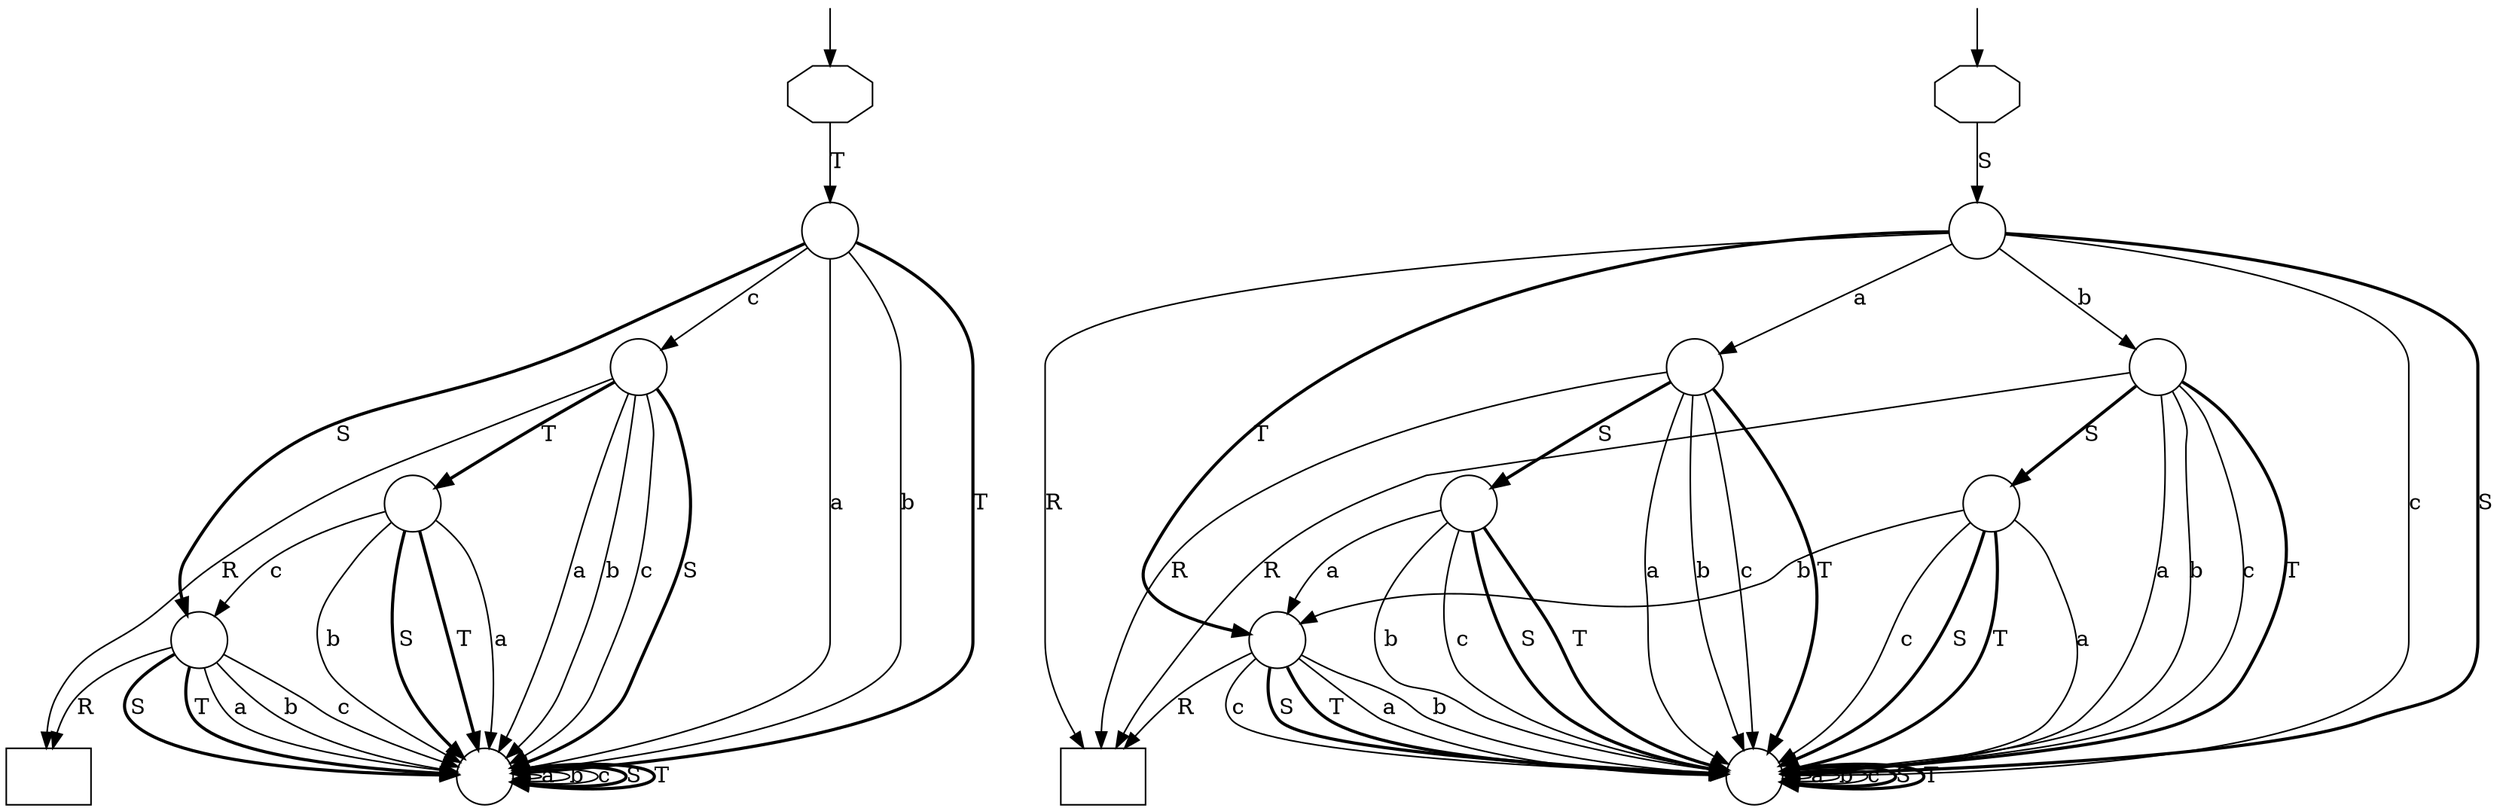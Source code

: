 digraph g {

	s0 [shape="octagon" label=""];
	s1 [shape="box" label=""];
	s2 [shape="circle" label=""];
	s3 [shape="circle" label=""];
	s4 [shape="circle" label=""];
	s5 [shape="circle" label=""];
	s6 [shape="circle" label=""];
	s7 [shape="octagon" label=""];
	s8 [shape="box" label=""];
	s9 [shape="circle" label=""];
	s10 [shape="circle" label=""];
	s11 [shape="circle" label=""];
	s12 [shape="circle" label=""];
	s13 [shape="circle" label=""];
	s14 [shape="circle" label=""];
	s15 [shape="circle" label=""];
	s0 -> s2 [style="" label="T"];
	s2 -> s6 [style="" label="a"];
	s2 -> s6 [style="" label="b"];
	s2 -> s4 [style="" label="c"];
	s2 -> s3 [style="bold" label="S"];
	s2 -> s6 [style="bold" label="T"];
	s3 -> s1 [style="" label="R"];
	s3 -> s6 [style="" label="a"];
	s3 -> s6 [style="" label="b"];
	s3 -> s6 [style="" label="c"];
	s3 -> s6 [style="bold" label="S"];
	s3 -> s6 [style="bold" label="T"];
	s4 -> s1 [style="" label="R"];
	s4 -> s6 [style="" label="a"];
	s4 -> s6 [style="" label="b"];
	s4 -> s6 [style="" label="c"];
	s4 -> s6 [style="bold" label="S"];
	s4 -> s5 [style="bold" label="T"];
	s5 -> s6 [style="" label="a"];
	s5 -> s6 [style="" label="b"];
	s5 -> s3 [style="" label="c"];
	s5 -> s6 [style="bold" label="S"];
	s5 -> s6 [style="bold" label="T"];
	s6 -> s6 [style="" label="a"];
	s6 -> s6 [style="" label="b"];
	s6 -> s6 [style="" label="c"];
	s6 -> s6 [style="bold" label="S"];
	s6 -> s6 [style="bold" label="T"];
	s7 -> s9 [style="" label="S"];
	s9 -> s8 [style="" label="R"];
	s9 -> s11 [style="" label="a"];
	s9 -> s12 [style="" label="b"];
	s9 -> s15 [style="" label="c"];
	s9 -> s15 [style="bold" label="S"];
	s9 -> s10 [style="bold" label="T"];
	s10 -> s8 [style="" label="R"];
	s10 -> s15 [style="" label="a"];
	s10 -> s15 [style="" label="b"];
	s10 -> s15 [style="" label="c"];
	s10 -> s15 [style="bold" label="S"];
	s10 -> s15 [style="bold" label="T"];
	s11 -> s8 [style="" label="R"];
	s11 -> s15 [style="" label="a"];
	s11 -> s15 [style="" label="b"];
	s11 -> s15 [style="" label="c"];
	s11 -> s13 [style="bold" label="S"];
	s11 -> s15 [style="bold" label="T"];
	s12 -> s8 [style="" label="R"];
	s12 -> s15 [style="" label="a"];
	s12 -> s15 [style="" label="b"];
	s12 -> s15 [style="" label="c"];
	s12 -> s14 [style="bold" label="S"];
	s12 -> s15 [style="bold" label="T"];
	s13 -> s10 [style="" label="a"];
	s13 -> s15 [style="" label="b"];
	s13 -> s15 [style="" label="c"];
	s13 -> s15 [style="bold" label="S"];
	s13 -> s15 [style="bold" label="T"];
	s14 -> s15 [style="" label="a"];
	s14 -> s10 [style="" label="b"];
	s14 -> s15 [style="" label="c"];
	s14 -> s15 [style="bold" label="S"];
	s14 -> s15 [style="bold" label="T"];
	s15 -> s15 [style="" label="a"];
	s15 -> s15 [style="" label="b"];
	s15 -> s15 [style="" label="c"];
	s15 -> s15 [style="bold" label="S"];
	s15 -> s15 [style="bold" label="T"];

__start0 [label="" shape="none" width="0" height="0"];
__start0 -> s7;
__start1 [label="" shape="none" width="0" height="0"];
__start1 -> s0;

}
